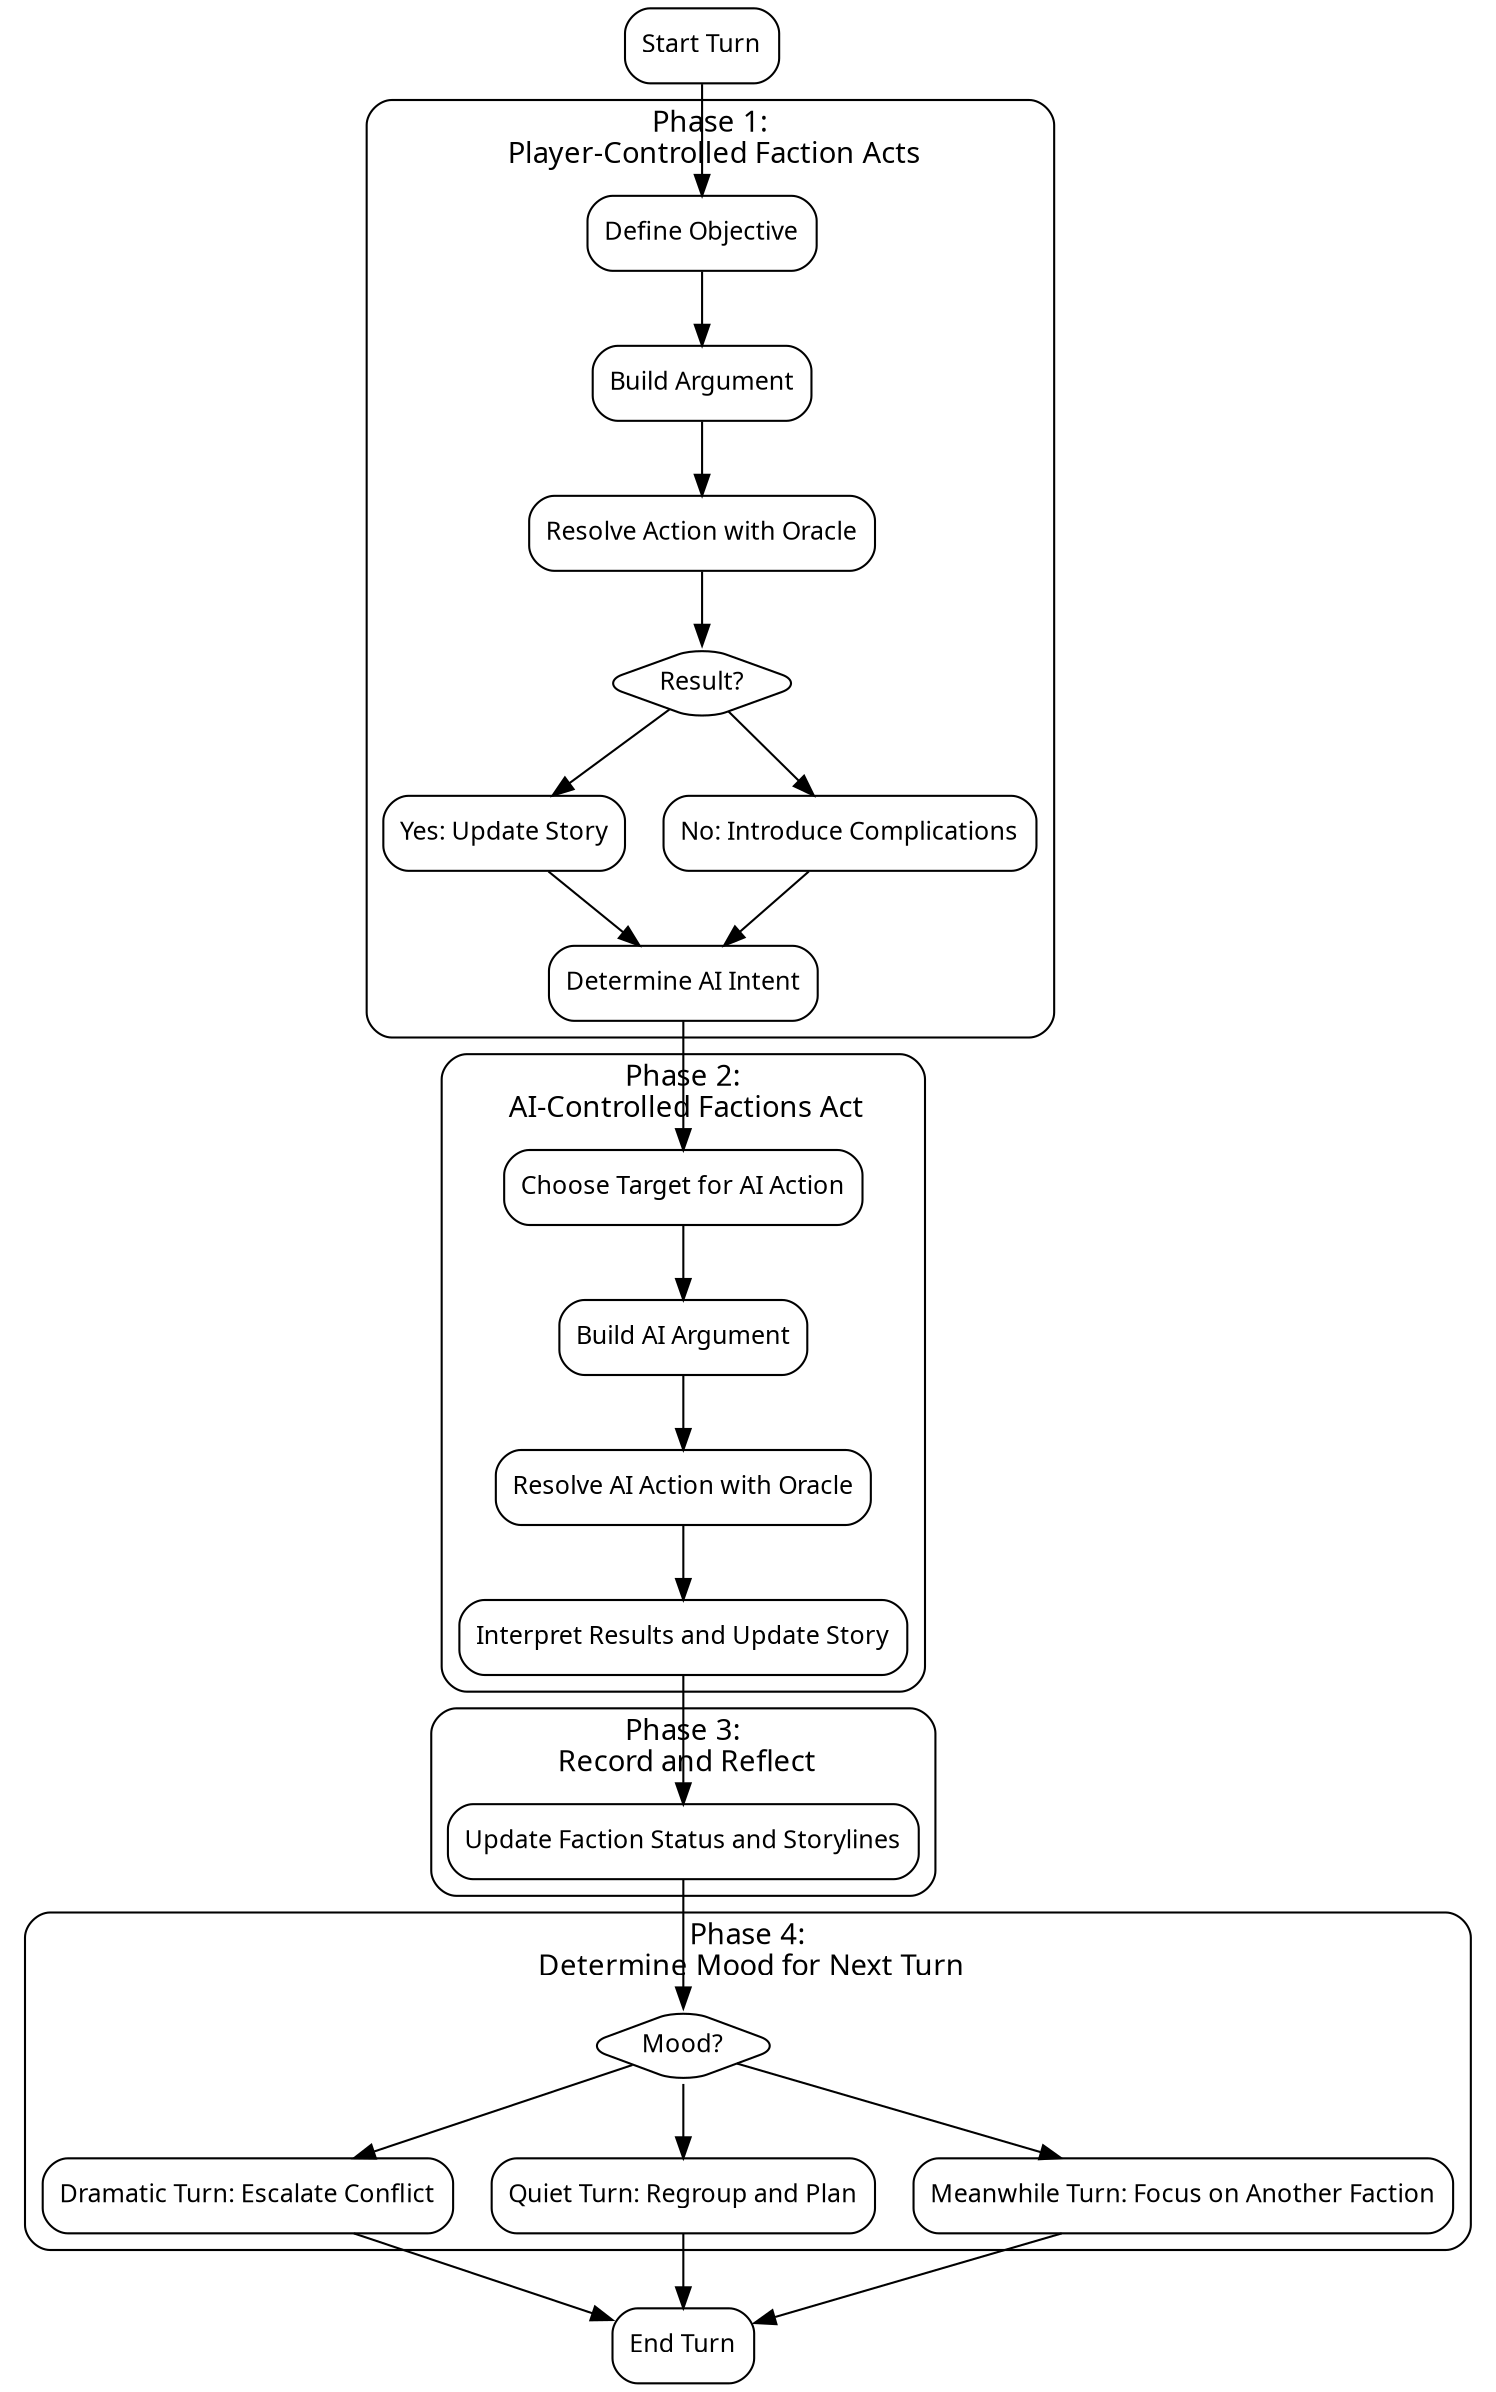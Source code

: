digraph G {
    fontname="Permanent Marker";
    node [shape="plain", style = "rounded", 
    fontname="Permanent Marker", fontsize=12]   
    // Global node style
    node [shape=box];
    // Global graph style to show clusters clearly
    compound=true;
    rankdir=TB;

    // Start node
    A [label="Start Turn"];

    // Subgraph for Phase 1
    subgraph cluster_B {
        label = "Phase 1:\n Player-Controlled Faction Acts";
        style = "rounded";

        C [label="Define Objective"];
        D [label="Build Argument"];
        E [label="Resolve Action with Oracle"];
        F [label="Result?" shape=diamond];
        G [label="Yes: Update Story"];
        H [label="No: Introduce Complications"];

        // Flow inside Phase 1
        C -> D;
        D -> E;
        E -> F;
        F -> G;
        F -> H;
        G -> J;
        H -> J;
    }

    // Subgraph for Phase 2
    subgraph cluster_I {
        label = "Phase 2:\n AI-Controlled Factions Act";
        style = "rounded";

        J [label="Determine AI Intent"];
        K [label="Choose Target for AI Action"];
        L [label="Build AI Argument"];
        M [label="Resolve AI Action with Oracle"];
        N [label="Interpret Results and Update Story"];

        // Flow inside Phase 2
        J -> K;
        K -> L;
        L -> M;
        M -> N;

    }
    
    N -> P;

    // Subgraph for Phase 3
    subgraph cluster_O {
        label = "Phase 3:\n Record and Reflect";
        style = "rounded";

        P [label="Update Faction Status and Storylines"];

    }
    
    P -> R;

    // Subgraph for Phase 4
    subgraph cluster_Q {
        label = "Phase 4:\n Determine Mood for Next Turn";
        style = "rounded";

        R [label="Mood?" shape=diamond];
        S [label="Dramatic Turn: Escalate Conflict"];
        T [label="Quiet Turn: Regroup and Plan"];
        U [label="Meanwhile Turn: Focus on Another Faction"];
    }

    // End Turn node
    V [label="End Turn"];

    // Connect phases in the main flow
    A -> C;

    // Mood decision leads to end turn
    R -> S;
    R -> T;
    R -> U;
    S -> V;
    T -> V;
    U -> V;
}